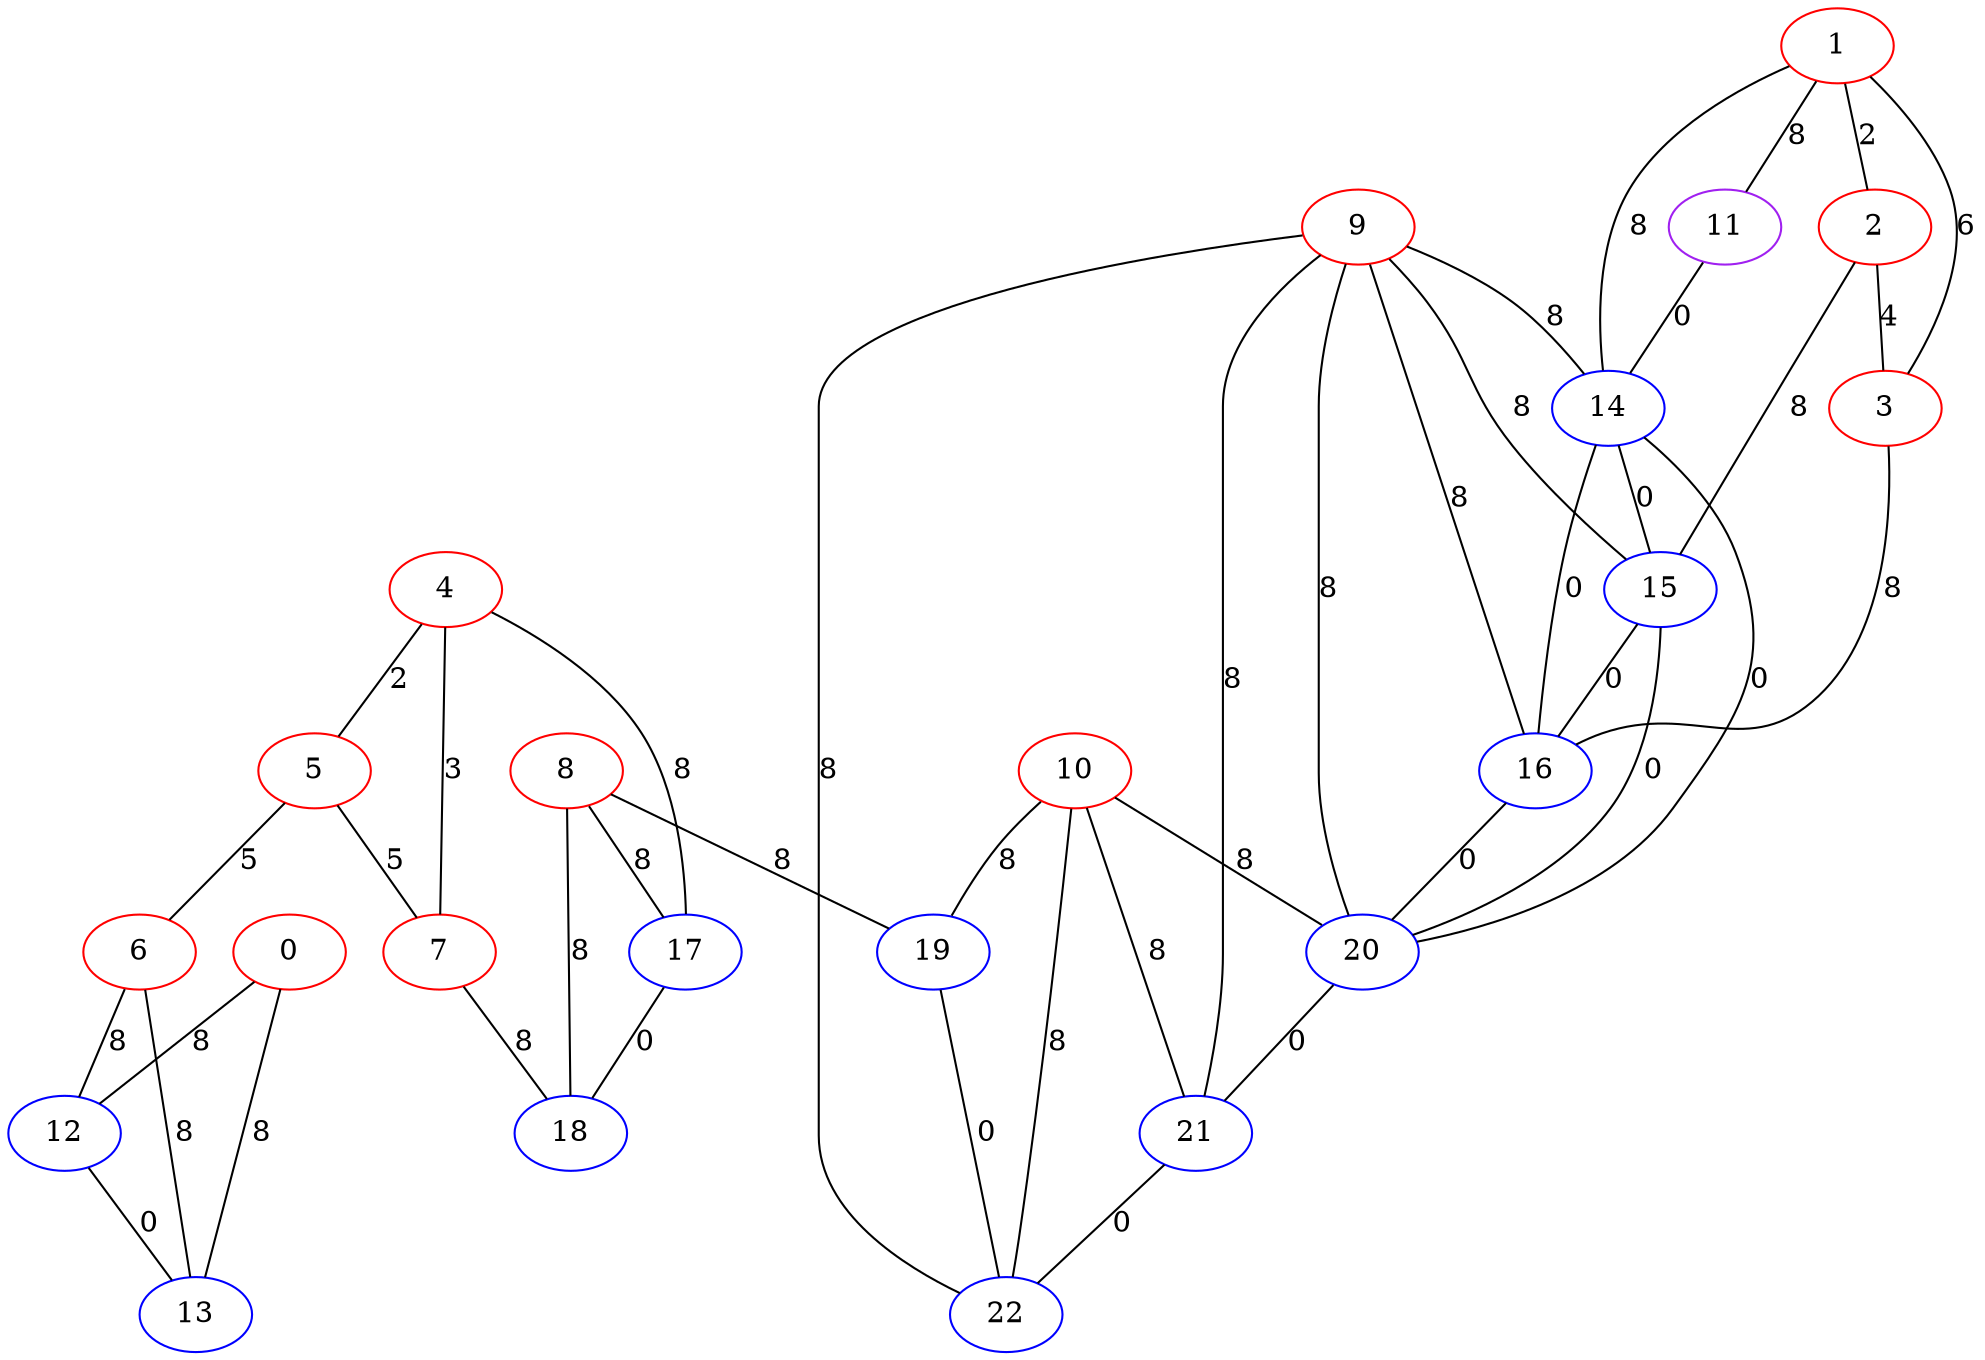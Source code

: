 graph "" {
0 [color=red, weight=1];
1 [color=red, weight=1];
2 [color=red, weight=1];
3 [color=red, weight=1];
4 [color=red, weight=1];
5 [color=red, weight=1];
6 [color=red, weight=1];
7 [color=red, weight=1];
8 [color=red, weight=1];
9 [color=red, weight=1];
10 [color=red, weight=1];
11 [color=purple, weight=4];
12 [color=blue, weight=3];
13 [color=blue, weight=3];
14 [color=blue, weight=3];
15 [color=blue, weight=3];
16 [color=blue, weight=3];
17 [color=blue, weight=3];
18 [color=blue, weight=3];
19 [color=blue, weight=3];
20 [color=blue, weight=3];
21 [color=blue, weight=3];
22 [color=blue, weight=3];
0 -- 12  [key=0, label=8];
0 -- 13  [key=0, label=8];
1 -- 11  [key=0, label=8];
1 -- 2  [key=0, label=2];
1 -- 3  [key=0, label=6];
1 -- 14  [key=0, label=8];
2 -- 3  [key=0, label=4];
2 -- 15  [key=0, label=8];
3 -- 16  [key=0, label=8];
4 -- 17  [key=0, label=8];
4 -- 5  [key=0, label=2];
4 -- 7  [key=0, label=3];
5 -- 6  [key=0, label=5];
5 -- 7  [key=0, label=5];
6 -- 12  [key=0, label=8];
6 -- 13  [key=0, label=8];
7 -- 18  [key=0, label=8];
8 -- 17  [key=0, label=8];
8 -- 18  [key=0, label=8];
8 -- 19  [key=0, label=8];
9 -- 14  [key=0, label=8];
9 -- 15  [key=0, label=8];
9 -- 16  [key=0, label=8];
9 -- 20  [key=0, label=8];
9 -- 21  [key=0, label=8];
9 -- 22  [key=0, label=8];
10 -- 19  [key=0, label=8];
10 -- 20  [key=0, label=8];
10 -- 21  [key=0, label=8];
10 -- 22  [key=0, label=8];
11 -- 14  [key=0, label=0];
12 -- 13  [key=0, label=0];
14 -- 15  [key=0, label=0];
14 -- 16  [key=0, label=0];
14 -- 20  [key=0, label=0];
15 -- 16  [key=0, label=0];
15 -- 20  [key=0, label=0];
16 -- 20  [key=0, label=0];
17 -- 18  [key=0, label=0];
19 -- 22  [key=0, label=0];
20 -- 21  [key=0, label=0];
21 -- 22  [key=0, label=0];
}
